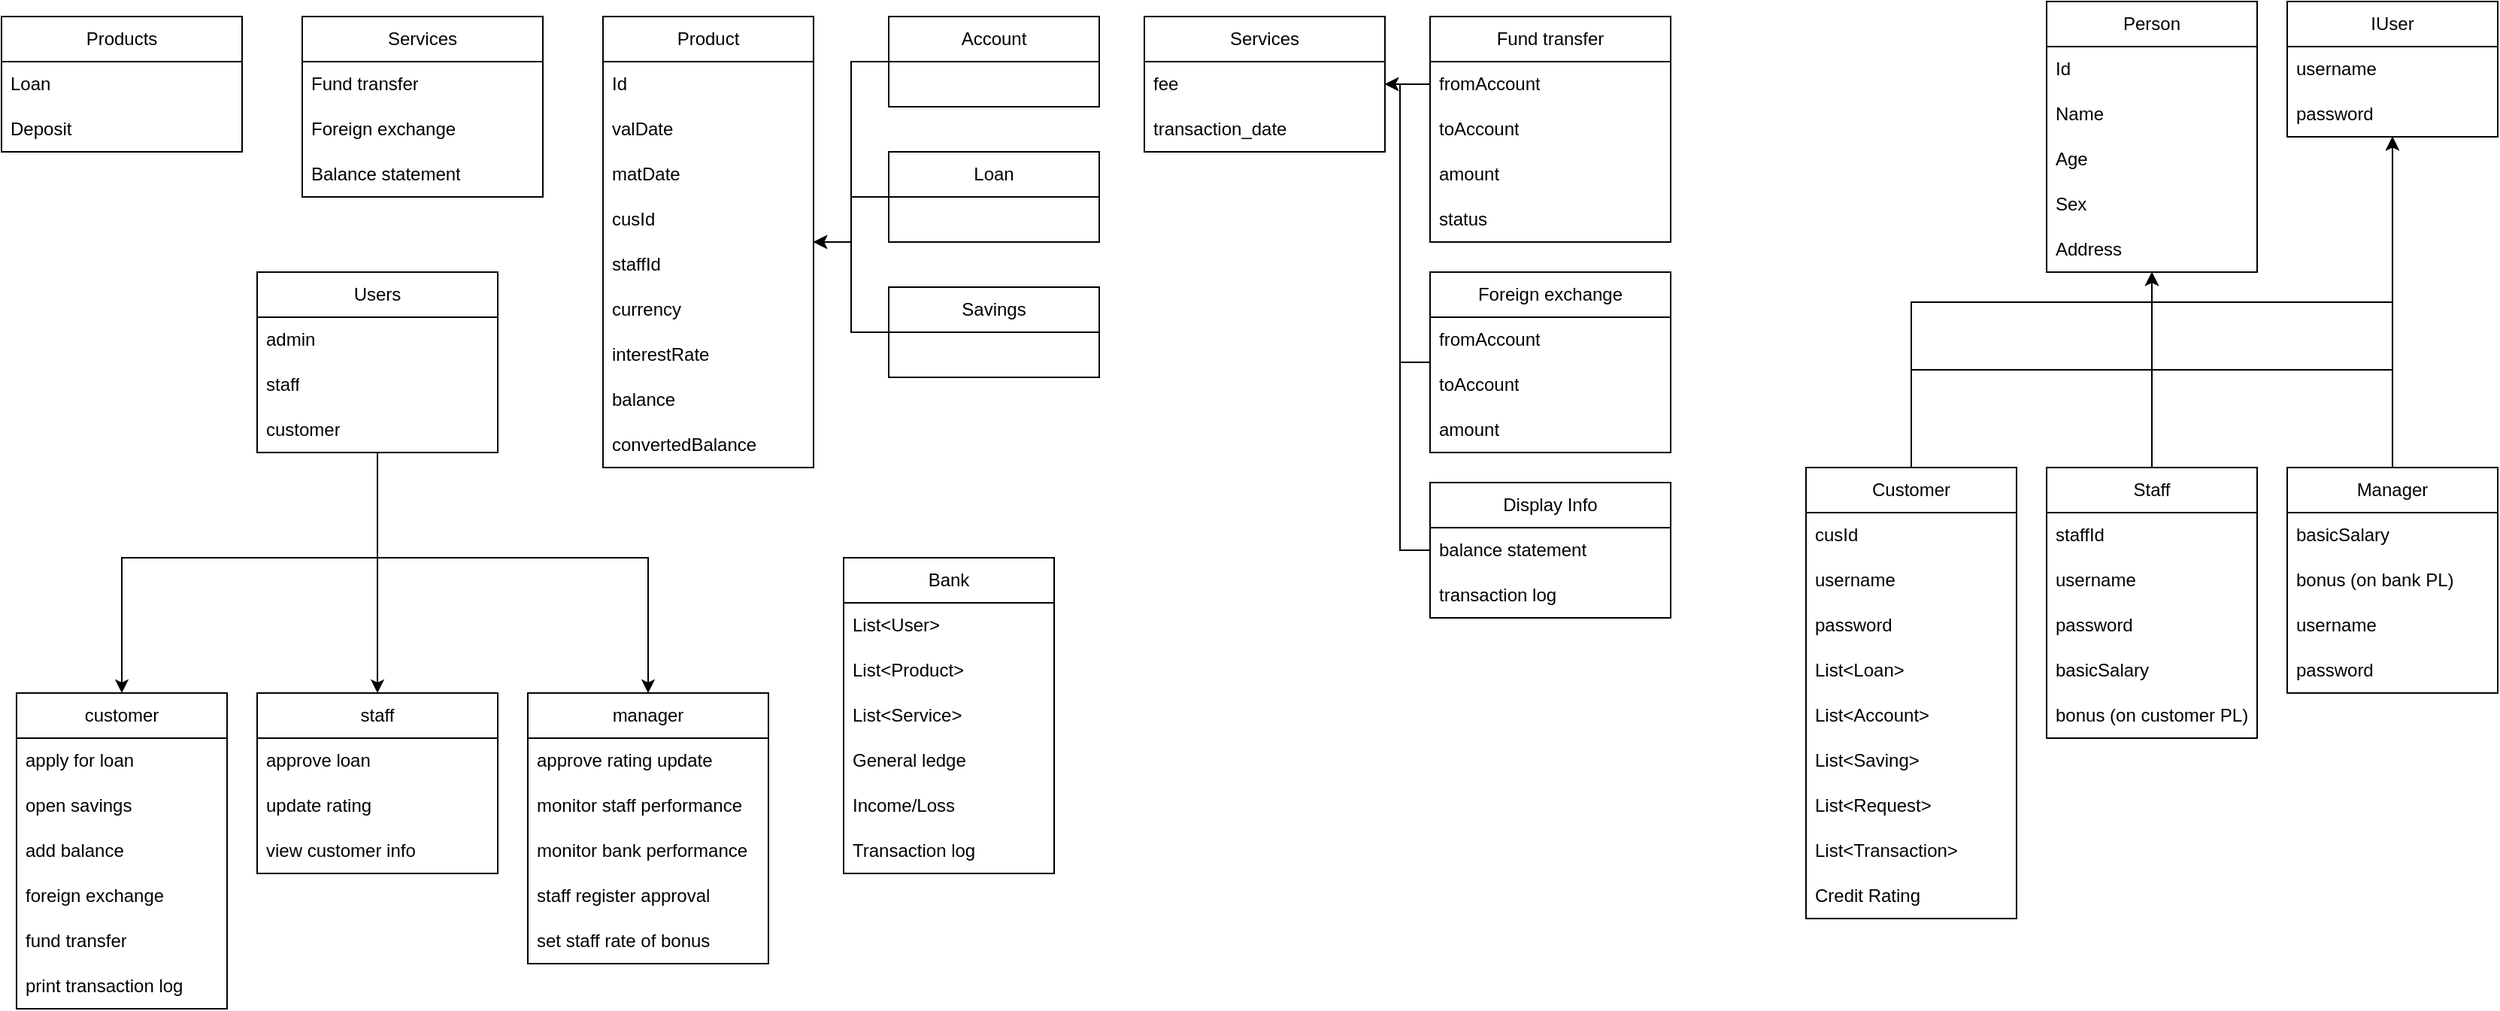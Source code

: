<mxfile version="21.2.3" type="device">
  <diagram name="Page-1" id="21eiOocHMPSEWoJURqVe">
    <mxGraphModel dx="954" dy="616" grid="1" gridSize="10" guides="1" tooltips="1" connect="1" arrows="1" fold="1" page="1" pageScale="1" pageWidth="850" pageHeight="1100" math="0" shadow="0">
      <root>
        <mxCell id="0" />
        <mxCell id="1" parent="0" />
        <mxCell id="slEh6SVv1AtR-uDbtDp_-1" value="Products" style="swimlane;fontStyle=0;childLayout=stackLayout;horizontal=1;startSize=30;horizontalStack=0;resizeParent=1;resizeParentMax=0;resizeLast=0;collapsible=1;marginBottom=0;whiteSpace=wrap;html=1;" parent="1" vertex="1">
          <mxGeometry x="40" y="40" width="160" height="90" as="geometry" />
        </mxCell>
        <mxCell id="slEh6SVv1AtR-uDbtDp_-2" value="Loan" style="text;strokeColor=none;fillColor=none;align=left;verticalAlign=middle;spacingLeft=4;spacingRight=4;overflow=hidden;points=[[0,0.5],[1,0.5]];portConstraint=eastwest;rotatable=0;whiteSpace=wrap;html=1;" parent="slEh6SVv1AtR-uDbtDp_-1" vertex="1">
          <mxGeometry y="30" width="160" height="30" as="geometry" />
        </mxCell>
        <mxCell id="slEh6SVv1AtR-uDbtDp_-3" value="Deposit" style="text;strokeColor=none;fillColor=none;align=left;verticalAlign=middle;spacingLeft=4;spacingRight=4;overflow=hidden;points=[[0,0.5],[1,0.5]];portConstraint=eastwest;rotatable=0;whiteSpace=wrap;html=1;" parent="slEh6SVv1AtR-uDbtDp_-1" vertex="1">
          <mxGeometry y="60" width="160" height="30" as="geometry" />
        </mxCell>
        <mxCell id="slEh6SVv1AtR-uDbtDp_-5" value="Services" style="swimlane;fontStyle=0;childLayout=stackLayout;horizontal=1;startSize=30;horizontalStack=0;resizeParent=1;resizeParentMax=0;resizeLast=0;collapsible=1;marginBottom=0;whiteSpace=wrap;html=1;" parent="1" vertex="1">
          <mxGeometry x="240" y="40" width="160" height="120" as="geometry" />
        </mxCell>
        <mxCell id="slEh6SVv1AtR-uDbtDp_-6" value="Fund transfer" style="text;strokeColor=none;fillColor=none;align=left;verticalAlign=middle;spacingLeft=4;spacingRight=4;overflow=hidden;points=[[0,0.5],[1,0.5]];portConstraint=eastwest;rotatable=0;whiteSpace=wrap;html=1;" parent="slEh6SVv1AtR-uDbtDp_-5" vertex="1">
          <mxGeometry y="30" width="160" height="30" as="geometry" />
        </mxCell>
        <mxCell id="slEh6SVv1AtR-uDbtDp_-7" value="Foreign exchange" style="text;strokeColor=none;fillColor=none;align=left;verticalAlign=middle;spacingLeft=4;spacingRight=4;overflow=hidden;points=[[0,0.5],[1,0.5]];portConstraint=eastwest;rotatable=0;whiteSpace=wrap;html=1;" parent="slEh6SVv1AtR-uDbtDp_-5" vertex="1">
          <mxGeometry y="60" width="160" height="30" as="geometry" />
        </mxCell>
        <mxCell id="slEh6SVv1AtR-uDbtDp_-8" value="Balance statement" style="text;strokeColor=none;fillColor=none;align=left;verticalAlign=middle;spacingLeft=4;spacingRight=4;overflow=hidden;points=[[0,0.5],[1,0.5]];portConstraint=eastwest;rotatable=0;whiteSpace=wrap;html=1;" parent="slEh6SVv1AtR-uDbtDp_-5" vertex="1">
          <mxGeometry y="90" width="160" height="30" as="geometry" />
        </mxCell>
        <mxCell id="slEh6SVv1AtR-uDbtDp_-30" style="edgeStyle=orthogonalEdgeStyle;rounded=0;orthogonalLoop=1;jettySize=auto;html=1;entryX=0.5;entryY=0;entryDx=0;entryDy=0;" parent="1" source="slEh6SVv1AtR-uDbtDp_-9" target="slEh6SVv1AtR-uDbtDp_-21" edge="1">
          <mxGeometry relative="1" as="geometry">
            <Array as="points">
              <mxPoint x="290" y="400" />
              <mxPoint x="120" y="400" />
            </Array>
          </mxGeometry>
        </mxCell>
        <mxCell id="slEh6SVv1AtR-uDbtDp_-31" style="edgeStyle=orthogonalEdgeStyle;rounded=0;orthogonalLoop=1;jettySize=auto;html=1;entryX=0.5;entryY=0;entryDx=0;entryDy=0;exitX=0.5;exitY=1.033;exitDx=0;exitDy=0;exitPerimeter=0;" parent="1" source="slEh6SVv1AtR-uDbtDp_-12" target="slEh6SVv1AtR-uDbtDp_-13" edge="1">
          <mxGeometry relative="1" as="geometry">
            <Array as="points">
              <mxPoint x="290" y="360" />
              <mxPoint x="290" y="360" />
            </Array>
          </mxGeometry>
        </mxCell>
        <mxCell id="slEh6SVv1AtR-uDbtDp_-166" style="edgeStyle=orthogonalEdgeStyle;rounded=0;orthogonalLoop=1;jettySize=auto;html=1;entryX=0.5;entryY=0;entryDx=0;entryDy=0;" parent="1" source="slEh6SVv1AtR-uDbtDp_-9" target="slEh6SVv1AtR-uDbtDp_-161" edge="1">
          <mxGeometry relative="1" as="geometry">
            <Array as="points">
              <mxPoint x="290" y="400" />
              <mxPoint x="470" y="400" />
            </Array>
          </mxGeometry>
        </mxCell>
        <mxCell id="slEh6SVv1AtR-uDbtDp_-9" value="Users" style="swimlane;fontStyle=0;childLayout=stackLayout;horizontal=1;startSize=30;horizontalStack=0;resizeParent=1;resizeParentMax=0;resizeLast=0;collapsible=1;marginBottom=0;whiteSpace=wrap;html=1;" parent="1" vertex="1">
          <mxGeometry x="210" y="210" width="160" height="120" as="geometry" />
        </mxCell>
        <mxCell id="slEh6SVv1AtR-uDbtDp_-10" value="admin" style="text;strokeColor=none;fillColor=none;align=left;verticalAlign=middle;spacingLeft=4;spacingRight=4;overflow=hidden;points=[[0,0.5],[1,0.5]];portConstraint=eastwest;rotatable=0;whiteSpace=wrap;html=1;" parent="slEh6SVv1AtR-uDbtDp_-9" vertex="1">
          <mxGeometry y="30" width="160" height="30" as="geometry" />
        </mxCell>
        <mxCell id="slEh6SVv1AtR-uDbtDp_-11" value="staff" style="text;strokeColor=none;fillColor=none;align=left;verticalAlign=middle;spacingLeft=4;spacingRight=4;overflow=hidden;points=[[0,0.5],[1,0.5]];portConstraint=eastwest;rotatable=0;whiteSpace=wrap;html=1;" parent="slEh6SVv1AtR-uDbtDp_-9" vertex="1">
          <mxGeometry y="60" width="160" height="30" as="geometry" />
        </mxCell>
        <mxCell id="slEh6SVv1AtR-uDbtDp_-12" value="customer" style="text;strokeColor=none;fillColor=none;align=left;verticalAlign=middle;spacingLeft=4;spacingRight=4;overflow=hidden;points=[[0,0.5],[1,0.5]];portConstraint=eastwest;rotatable=0;whiteSpace=wrap;html=1;" parent="slEh6SVv1AtR-uDbtDp_-9" vertex="1">
          <mxGeometry y="90" width="160" height="30" as="geometry" />
        </mxCell>
        <mxCell id="slEh6SVv1AtR-uDbtDp_-13" value="staff" style="swimlane;fontStyle=0;childLayout=stackLayout;horizontal=1;startSize=30;horizontalStack=0;resizeParent=1;resizeParentMax=0;resizeLast=0;collapsible=1;marginBottom=0;whiteSpace=wrap;html=1;" parent="1" vertex="1">
          <mxGeometry x="210" y="490" width="160" height="120" as="geometry" />
        </mxCell>
        <mxCell id="slEh6SVv1AtR-uDbtDp_-14" value="approve loan" style="text;strokeColor=none;fillColor=none;align=left;verticalAlign=middle;spacingLeft=4;spacingRight=4;overflow=hidden;points=[[0,0.5],[1,0.5]];portConstraint=eastwest;rotatable=0;whiteSpace=wrap;html=1;" parent="slEh6SVv1AtR-uDbtDp_-13" vertex="1">
          <mxGeometry y="30" width="160" height="30" as="geometry" />
        </mxCell>
        <mxCell id="slEh6SVv1AtR-uDbtDp_-15" value="update rating" style="text;strokeColor=none;fillColor=none;align=left;verticalAlign=middle;spacingLeft=4;spacingRight=4;overflow=hidden;points=[[0,0.5],[1,0.5]];portConstraint=eastwest;rotatable=0;whiteSpace=wrap;html=1;" parent="slEh6SVv1AtR-uDbtDp_-13" vertex="1">
          <mxGeometry y="60" width="160" height="30" as="geometry" />
        </mxCell>
        <mxCell id="slEh6SVv1AtR-uDbtDp_-33" value="view customer info" style="text;strokeColor=none;fillColor=none;align=left;verticalAlign=middle;spacingLeft=4;spacingRight=4;overflow=hidden;points=[[0,0.5],[1,0.5]];portConstraint=eastwest;rotatable=0;whiteSpace=wrap;html=1;" parent="slEh6SVv1AtR-uDbtDp_-13" vertex="1">
          <mxGeometry y="90" width="160" height="30" as="geometry" />
        </mxCell>
        <mxCell id="slEh6SVv1AtR-uDbtDp_-21" value="customer" style="swimlane;fontStyle=0;childLayout=stackLayout;horizontal=1;startSize=30;horizontalStack=0;resizeParent=1;resizeParentMax=0;resizeLast=0;collapsible=1;marginBottom=0;whiteSpace=wrap;html=1;" parent="1" vertex="1">
          <mxGeometry x="50" y="490" width="140" height="210" as="geometry">
            <mxRectangle x="200" y="360" width="90" height="30" as="alternateBounds" />
          </mxGeometry>
        </mxCell>
        <mxCell id="slEh6SVv1AtR-uDbtDp_-22" value="apply for loan" style="text;strokeColor=none;fillColor=none;align=left;verticalAlign=middle;spacingLeft=4;spacingRight=4;overflow=hidden;points=[[0,0.5],[1,0.5]];portConstraint=eastwest;rotatable=0;whiteSpace=wrap;html=1;" parent="slEh6SVv1AtR-uDbtDp_-21" vertex="1">
          <mxGeometry y="30" width="140" height="30" as="geometry" />
        </mxCell>
        <mxCell id="slEh6SVv1AtR-uDbtDp_-23" value="open savings" style="text;strokeColor=none;fillColor=none;align=left;verticalAlign=middle;spacingLeft=4;spacingRight=4;overflow=hidden;points=[[0,0.5],[1,0.5]];portConstraint=eastwest;rotatable=0;whiteSpace=wrap;html=1;" parent="slEh6SVv1AtR-uDbtDp_-21" vertex="1">
          <mxGeometry y="60" width="140" height="30" as="geometry" />
        </mxCell>
        <mxCell id="slEh6SVv1AtR-uDbtDp_-27" value="add balance" style="text;strokeColor=none;fillColor=none;align=left;verticalAlign=middle;spacingLeft=4;spacingRight=4;overflow=hidden;points=[[0,0.5],[1,0.5]];portConstraint=eastwest;rotatable=0;whiteSpace=wrap;html=1;" parent="slEh6SVv1AtR-uDbtDp_-21" vertex="1">
          <mxGeometry y="90" width="140" height="30" as="geometry" />
        </mxCell>
        <mxCell id="slEh6SVv1AtR-uDbtDp_-28" value="foreign exchange" style="text;strokeColor=none;fillColor=none;align=left;verticalAlign=middle;spacingLeft=4;spacingRight=4;overflow=hidden;points=[[0,0.5],[1,0.5]];portConstraint=eastwest;rotatable=0;whiteSpace=wrap;html=1;" parent="slEh6SVv1AtR-uDbtDp_-21" vertex="1">
          <mxGeometry y="120" width="140" height="30" as="geometry" />
        </mxCell>
        <mxCell id="slEh6SVv1AtR-uDbtDp_-24" value="fund transfer" style="text;strokeColor=none;fillColor=none;align=left;verticalAlign=middle;spacingLeft=4;spacingRight=4;overflow=hidden;points=[[0,0.5],[1,0.5]];portConstraint=eastwest;rotatable=0;whiteSpace=wrap;html=1;" parent="slEh6SVv1AtR-uDbtDp_-21" vertex="1">
          <mxGeometry y="150" width="140" height="30" as="geometry" />
        </mxCell>
        <mxCell id="slEh6SVv1AtR-uDbtDp_-32" value="print transaction log" style="text;strokeColor=none;fillColor=none;align=left;verticalAlign=middle;spacingLeft=4;spacingRight=4;overflow=hidden;points=[[0,0.5],[1,0.5]];portConstraint=eastwest;rotatable=0;whiteSpace=wrap;html=1;" parent="slEh6SVv1AtR-uDbtDp_-21" vertex="1">
          <mxGeometry y="180" width="140" height="30" as="geometry" />
        </mxCell>
        <mxCell id="slEh6SVv1AtR-uDbtDp_-120" style="edgeStyle=orthogonalEdgeStyle;rounded=0;orthogonalLoop=1;jettySize=auto;html=1;exitX=0;exitY=0.5;exitDx=0;exitDy=0;" parent="1" source="slEh6SVv1AtR-uDbtDp_-35" target="slEh6SVv1AtR-uDbtDp_-112" edge="1">
          <mxGeometry relative="1" as="geometry" />
        </mxCell>
        <mxCell id="slEh6SVv1AtR-uDbtDp_-35" value="Account" style="swimlane;fontStyle=0;childLayout=stackLayout;horizontal=1;startSize=30;horizontalStack=0;resizeParent=1;resizeParentMax=0;resizeLast=0;collapsible=1;marginBottom=0;whiteSpace=wrap;html=1;" parent="1" vertex="1">
          <mxGeometry x="630" y="40" width="140" height="60" as="geometry" />
        </mxCell>
        <mxCell id="slEh6SVv1AtR-uDbtDp_-121" style="edgeStyle=orthogonalEdgeStyle;rounded=0;orthogonalLoop=1;jettySize=auto;html=1;" parent="1" source="slEh6SVv1AtR-uDbtDp_-43" target="slEh6SVv1AtR-uDbtDp_-112" edge="1">
          <mxGeometry relative="1" as="geometry">
            <mxPoint x="510" y="270" as="targetPoint" />
          </mxGeometry>
        </mxCell>
        <mxCell id="slEh6SVv1AtR-uDbtDp_-43" value="Savings" style="swimlane;fontStyle=0;childLayout=stackLayout;horizontal=1;startSize=30;horizontalStack=0;resizeParent=1;resizeParentMax=0;resizeLast=0;collapsible=1;marginBottom=0;whiteSpace=wrap;html=1;" parent="1" vertex="1">
          <mxGeometry x="630" y="220" width="140" height="60" as="geometry" />
        </mxCell>
        <mxCell id="slEh6SVv1AtR-uDbtDp_-122" style="edgeStyle=orthogonalEdgeStyle;rounded=0;orthogonalLoop=1;jettySize=auto;html=1;exitX=0;exitY=0.5;exitDx=0;exitDy=0;" parent="1" source="slEh6SVv1AtR-uDbtDp_-51" target="slEh6SVv1AtR-uDbtDp_-112" edge="1">
          <mxGeometry relative="1" as="geometry" />
        </mxCell>
        <mxCell id="slEh6SVv1AtR-uDbtDp_-51" value="Loan" style="swimlane;fontStyle=0;childLayout=stackLayout;horizontal=1;startSize=30;horizontalStack=0;resizeParent=1;resizeParentMax=0;resizeLast=0;collapsible=1;marginBottom=0;whiteSpace=wrap;html=1;" parent="1" vertex="1">
          <mxGeometry x="630" y="130" width="140" height="60" as="geometry" />
        </mxCell>
        <mxCell id="slEh6SVv1AtR-uDbtDp_-123" style="edgeStyle=orthogonalEdgeStyle;rounded=0;orthogonalLoop=1;jettySize=auto;html=1;exitX=0.5;exitY=0;exitDx=0;exitDy=0;" parent="1" source="slEh6SVv1AtR-uDbtDp_-59" target="slEh6SVv1AtR-uDbtDp_-77" edge="1">
          <mxGeometry relative="1" as="geometry" />
        </mxCell>
        <mxCell id="slEh6SVv1AtR-uDbtDp_-128" style="edgeStyle=orthogonalEdgeStyle;rounded=0;orthogonalLoop=1;jettySize=auto;html=1;exitX=0.5;exitY=0;exitDx=0;exitDy=0;" parent="1" source="slEh6SVv1AtR-uDbtDp_-59" target="slEh6SVv1AtR-uDbtDp_-83" edge="1">
          <mxGeometry relative="1" as="geometry" />
        </mxCell>
        <mxCell id="slEh6SVv1AtR-uDbtDp_-59" value="Customer" style="swimlane;fontStyle=0;childLayout=stackLayout;horizontal=1;startSize=30;horizontalStack=0;resizeParent=1;resizeParentMax=0;resizeLast=0;collapsible=1;marginBottom=0;whiteSpace=wrap;html=1;" parent="1" vertex="1">
          <mxGeometry x="1240" y="340" width="140" height="300" as="geometry" />
        </mxCell>
        <mxCell id="slEh6SVv1AtR-uDbtDp_-89" value="cusId" style="text;strokeColor=none;fillColor=none;align=left;verticalAlign=middle;spacingLeft=4;spacingRight=4;overflow=hidden;points=[[0,0.5],[1,0.5]];portConstraint=eastwest;rotatable=0;whiteSpace=wrap;html=1;" parent="slEh6SVv1AtR-uDbtDp_-59" vertex="1">
          <mxGeometry y="30" width="140" height="30" as="geometry" />
        </mxCell>
        <mxCell id="slEh6SVv1AtR-uDbtDp_-102" value="username" style="text;strokeColor=none;fillColor=none;align=left;verticalAlign=middle;spacingLeft=4;spacingRight=4;overflow=hidden;points=[[0,0.5],[1,0.5]];portConstraint=eastwest;rotatable=0;whiteSpace=wrap;html=1;" parent="slEh6SVv1AtR-uDbtDp_-59" vertex="1">
          <mxGeometry y="60" width="140" height="30" as="geometry" />
        </mxCell>
        <mxCell id="slEh6SVv1AtR-uDbtDp_-103" value="password" style="text;strokeColor=none;fillColor=none;align=left;verticalAlign=middle;spacingLeft=4;spacingRight=4;overflow=hidden;points=[[0,0.5],[1,0.5]];portConstraint=eastwest;rotatable=0;whiteSpace=wrap;html=1;" parent="slEh6SVv1AtR-uDbtDp_-59" vertex="1">
          <mxGeometry y="90" width="140" height="30" as="geometry" />
        </mxCell>
        <mxCell id="slEh6SVv1AtR-uDbtDp_-60" value="List&amp;lt;Loan&amp;gt;" style="text;strokeColor=none;fillColor=none;align=left;verticalAlign=middle;spacingLeft=4;spacingRight=4;overflow=hidden;points=[[0,0.5],[1,0.5]];portConstraint=eastwest;rotatable=0;whiteSpace=wrap;html=1;" parent="slEh6SVv1AtR-uDbtDp_-59" vertex="1">
          <mxGeometry y="120" width="140" height="30" as="geometry" />
        </mxCell>
        <mxCell id="slEh6SVv1AtR-uDbtDp_-61" value="List&amp;lt;Account&amp;gt;" style="text;strokeColor=none;fillColor=none;align=left;verticalAlign=middle;spacingLeft=4;spacingRight=4;overflow=hidden;points=[[0,0.5],[1,0.5]];portConstraint=eastwest;rotatable=0;whiteSpace=wrap;html=1;" parent="slEh6SVv1AtR-uDbtDp_-59" vertex="1">
          <mxGeometry y="150" width="140" height="30" as="geometry" />
        </mxCell>
        <mxCell id="slEh6SVv1AtR-uDbtDp_-62" value="List&amp;lt;Saving&amp;gt;" style="text;strokeColor=none;fillColor=none;align=left;verticalAlign=middle;spacingLeft=4;spacingRight=4;overflow=hidden;points=[[0,0.5],[1,0.5]];portConstraint=eastwest;rotatable=0;whiteSpace=wrap;html=1;" parent="slEh6SVv1AtR-uDbtDp_-59" vertex="1">
          <mxGeometry y="180" width="140" height="30" as="geometry" />
        </mxCell>
        <mxCell id="slEh6SVv1AtR-uDbtDp_-74" value="List&amp;lt;Request&amp;gt;" style="text;strokeColor=none;fillColor=none;align=left;verticalAlign=middle;spacingLeft=4;spacingRight=4;overflow=hidden;points=[[0,0.5],[1,0.5]];portConstraint=eastwest;rotatable=0;whiteSpace=wrap;html=1;" parent="slEh6SVv1AtR-uDbtDp_-59" vertex="1">
          <mxGeometry y="210" width="140" height="30" as="geometry" />
        </mxCell>
        <mxCell id="slEh6SVv1AtR-uDbtDp_-75" value="List&amp;lt;Transaction&amp;gt;" style="text;strokeColor=none;fillColor=none;align=left;verticalAlign=middle;spacingLeft=4;spacingRight=4;overflow=hidden;points=[[0,0.5],[1,0.5]];portConstraint=eastwest;rotatable=0;whiteSpace=wrap;html=1;" parent="slEh6SVv1AtR-uDbtDp_-59" vertex="1">
          <mxGeometry y="240" width="140" height="30" as="geometry" />
        </mxCell>
        <mxCell id="slEh6SVv1AtR-uDbtDp_-76" value="Credit Rating" style="text;strokeColor=none;fillColor=none;align=left;verticalAlign=middle;spacingLeft=4;spacingRight=4;overflow=hidden;points=[[0,0.5],[1,0.5]];portConstraint=eastwest;rotatable=0;whiteSpace=wrap;html=1;" parent="slEh6SVv1AtR-uDbtDp_-59" vertex="1">
          <mxGeometry y="270" width="140" height="30" as="geometry" />
        </mxCell>
        <mxCell id="slEh6SVv1AtR-uDbtDp_-64" value="Bank" style="swimlane;fontStyle=0;childLayout=stackLayout;horizontal=1;startSize=30;horizontalStack=0;resizeParent=1;resizeParentMax=0;resizeLast=0;collapsible=1;marginBottom=0;whiteSpace=wrap;html=1;" parent="1" vertex="1">
          <mxGeometry x="600" y="400" width="140" height="210" as="geometry" />
        </mxCell>
        <mxCell id="slEh6SVv1AtR-uDbtDp_-160" value="List&amp;lt;User&amp;gt;" style="text;strokeColor=none;fillColor=none;align=left;verticalAlign=middle;spacingLeft=4;spacingRight=4;overflow=hidden;points=[[0,0.5],[1,0.5]];portConstraint=eastwest;rotatable=0;whiteSpace=wrap;html=1;" parent="slEh6SVv1AtR-uDbtDp_-64" vertex="1">
          <mxGeometry y="30" width="140" height="30" as="geometry" />
        </mxCell>
        <mxCell id="slEh6SVv1AtR-uDbtDp_-159" value="List&amp;lt;Product&amp;gt;" style="text;strokeColor=none;fillColor=none;align=left;verticalAlign=middle;spacingLeft=4;spacingRight=4;overflow=hidden;points=[[0,0.5],[1,0.5]];portConstraint=eastwest;rotatable=0;whiteSpace=wrap;html=1;" parent="slEh6SVv1AtR-uDbtDp_-64" vertex="1">
          <mxGeometry y="60" width="140" height="30" as="geometry" />
        </mxCell>
        <mxCell id="slEh6SVv1AtR-uDbtDp_-65" value="List&amp;lt;Service&amp;gt;" style="text;strokeColor=none;fillColor=none;align=left;verticalAlign=middle;spacingLeft=4;spacingRight=4;overflow=hidden;points=[[0,0.5],[1,0.5]];portConstraint=eastwest;rotatable=0;whiteSpace=wrap;html=1;" parent="slEh6SVv1AtR-uDbtDp_-64" vertex="1">
          <mxGeometry y="90" width="140" height="30" as="geometry" />
        </mxCell>
        <mxCell id="slEh6SVv1AtR-uDbtDp_-158" value="General ledge" style="text;strokeColor=none;fillColor=none;align=left;verticalAlign=middle;spacingLeft=4;spacingRight=4;overflow=hidden;points=[[0,0.5],[1,0.5]];portConstraint=eastwest;rotatable=0;whiteSpace=wrap;html=1;" parent="slEh6SVv1AtR-uDbtDp_-64" vertex="1">
          <mxGeometry y="120" width="140" height="30" as="geometry" />
        </mxCell>
        <mxCell id="slEh6SVv1AtR-uDbtDp_-66" value="Income/Loss" style="text;strokeColor=none;fillColor=none;align=left;verticalAlign=middle;spacingLeft=4;spacingRight=4;overflow=hidden;points=[[0,0.5],[1,0.5]];portConstraint=eastwest;rotatable=0;whiteSpace=wrap;html=1;" parent="slEh6SVv1AtR-uDbtDp_-64" vertex="1">
          <mxGeometry y="150" width="140" height="30" as="geometry" />
        </mxCell>
        <mxCell id="slEh6SVv1AtR-uDbtDp_-67" value="Transaction log" style="text;strokeColor=none;fillColor=none;align=left;verticalAlign=middle;spacingLeft=4;spacingRight=4;overflow=hidden;points=[[0,0.5],[1,0.5]];portConstraint=eastwest;rotatable=0;whiteSpace=wrap;html=1;" parent="slEh6SVv1AtR-uDbtDp_-64" vertex="1">
          <mxGeometry y="180" width="140" height="30" as="geometry" />
        </mxCell>
        <mxCell id="slEh6SVv1AtR-uDbtDp_-77" value="Person" style="swimlane;fontStyle=0;childLayout=stackLayout;horizontal=1;startSize=30;horizontalStack=0;resizeParent=1;resizeParentMax=0;resizeLast=0;collapsible=1;marginBottom=0;whiteSpace=wrap;html=1;" parent="1" vertex="1">
          <mxGeometry x="1400" y="30" width="140" height="180" as="geometry" />
        </mxCell>
        <mxCell id="slEh6SVv1AtR-uDbtDp_-78" value="Id" style="text;strokeColor=none;fillColor=none;align=left;verticalAlign=middle;spacingLeft=4;spacingRight=4;overflow=hidden;points=[[0,0.5],[1,0.5]];portConstraint=eastwest;rotatable=0;whiteSpace=wrap;html=1;" parent="slEh6SVv1AtR-uDbtDp_-77" vertex="1">
          <mxGeometry y="30" width="140" height="30" as="geometry" />
        </mxCell>
        <mxCell id="slEh6SVv1AtR-uDbtDp_-79" value="Name" style="text;strokeColor=none;fillColor=none;align=left;verticalAlign=middle;spacingLeft=4;spacingRight=4;overflow=hidden;points=[[0,0.5],[1,0.5]];portConstraint=eastwest;rotatable=0;whiteSpace=wrap;html=1;" parent="slEh6SVv1AtR-uDbtDp_-77" vertex="1">
          <mxGeometry y="60" width="140" height="30" as="geometry" />
        </mxCell>
        <mxCell id="slEh6SVv1AtR-uDbtDp_-80" value="Age" style="text;strokeColor=none;fillColor=none;align=left;verticalAlign=middle;spacingLeft=4;spacingRight=4;overflow=hidden;points=[[0,0.5],[1,0.5]];portConstraint=eastwest;rotatable=0;whiteSpace=wrap;html=1;" parent="slEh6SVv1AtR-uDbtDp_-77" vertex="1">
          <mxGeometry y="90" width="140" height="30" as="geometry" />
        </mxCell>
        <mxCell id="slEh6SVv1AtR-uDbtDp_-81" value="Sex" style="text;strokeColor=none;fillColor=none;align=left;verticalAlign=middle;spacingLeft=4;spacingRight=4;overflow=hidden;points=[[0,0.5],[1,0.5]];portConstraint=eastwest;rotatable=0;whiteSpace=wrap;html=1;" parent="slEh6SVv1AtR-uDbtDp_-77" vertex="1">
          <mxGeometry y="120" width="140" height="30" as="geometry" />
        </mxCell>
        <mxCell id="slEh6SVv1AtR-uDbtDp_-82" value="Address" style="text;strokeColor=none;fillColor=none;align=left;verticalAlign=middle;spacingLeft=4;spacingRight=4;overflow=hidden;points=[[0,0.5],[1,0.5]];portConstraint=eastwest;rotatable=0;whiteSpace=wrap;html=1;" parent="slEh6SVv1AtR-uDbtDp_-77" vertex="1">
          <mxGeometry y="150" width="140" height="30" as="geometry" />
        </mxCell>
        <mxCell id="slEh6SVv1AtR-uDbtDp_-83" value="IUser" style="swimlane;fontStyle=0;childLayout=stackLayout;horizontal=1;startSize=30;horizontalStack=0;resizeParent=1;resizeParentMax=0;resizeLast=0;collapsible=1;marginBottom=0;whiteSpace=wrap;html=1;" parent="1" vertex="1">
          <mxGeometry x="1560" y="30" width="140" height="90" as="geometry" />
        </mxCell>
        <mxCell id="slEh6SVv1AtR-uDbtDp_-84" value="username" style="text;strokeColor=none;fillColor=none;align=left;verticalAlign=middle;spacingLeft=4;spacingRight=4;overflow=hidden;points=[[0,0.5],[1,0.5]];portConstraint=eastwest;rotatable=0;whiteSpace=wrap;html=1;" parent="slEh6SVv1AtR-uDbtDp_-83" vertex="1">
          <mxGeometry y="30" width="140" height="30" as="geometry" />
        </mxCell>
        <mxCell id="slEh6SVv1AtR-uDbtDp_-85" value="password" style="text;strokeColor=none;fillColor=none;align=left;verticalAlign=middle;spacingLeft=4;spacingRight=4;overflow=hidden;points=[[0,0.5],[1,0.5]];portConstraint=eastwest;rotatable=0;whiteSpace=wrap;html=1;" parent="slEh6SVv1AtR-uDbtDp_-83" vertex="1">
          <mxGeometry y="60" width="140" height="30" as="geometry" />
        </mxCell>
        <mxCell id="slEh6SVv1AtR-uDbtDp_-124" style="edgeStyle=orthogonalEdgeStyle;rounded=0;orthogonalLoop=1;jettySize=auto;html=1;" parent="1" source="slEh6SVv1AtR-uDbtDp_-90" target="slEh6SVv1AtR-uDbtDp_-77" edge="1">
          <mxGeometry relative="1" as="geometry" />
        </mxCell>
        <mxCell id="slEh6SVv1AtR-uDbtDp_-129" style="edgeStyle=orthogonalEdgeStyle;rounded=0;orthogonalLoop=1;jettySize=auto;html=1;exitX=0.5;exitY=0;exitDx=0;exitDy=0;" parent="1" source="slEh6SVv1AtR-uDbtDp_-90" target="slEh6SVv1AtR-uDbtDp_-83" edge="1">
          <mxGeometry relative="1" as="geometry" />
        </mxCell>
        <mxCell id="slEh6SVv1AtR-uDbtDp_-90" value="Staff" style="swimlane;fontStyle=0;childLayout=stackLayout;horizontal=1;startSize=30;horizontalStack=0;resizeParent=1;resizeParentMax=0;resizeLast=0;collapsible=1;marginBottom=0;whiteSpace=wrap;html=1;" parent="1" vertex="1">
          <mxGeometry x="1400" y="340" width="140" height="180" as="geometry" />
        </mxCell>
        <mxCell id="slEh6SVv1AtR-uDbtDp_-91" value="staffId" style="text;strokeColor=none;fillColor=none;align=left;verticalAlign=middle;spacingLeft=4;spacingRight=4;overflow=hidden;points=[[0,0.5],[1,0.5]];portConstraint=eastwest;rotatable=0;whiteSpace=wrap;html=1;" parent="slEh6SVv1AtR-uDbtDp_-90" vertex="1">
          <mxGeometry y="30" width="140" height="30" as="geometry" />
        </mxCell>
        <mxCell id="slEh6SVv1AtR-uDbtDp_-104" value="username" style="text;strokeColor=none;fillColor=none;align=left;verticalAlign=middle;spacingLeft=4;spacingRight=4;overflow=hidden;points=[[0,0.5],[1,0.5]];portConstraint=eastwest;rotatable=0;whiteSpace=wrap;html=1;" parent="slEh6SVv1AtR-uDbtDp_-90" vertex="1">
          <mxGeometry y="60" width="140" height="30" as="geometry" />
        </mxCell>
        <mxCell id="slEh6SVv1AtR-uDbtDp_-105" value="password" style="text;strokeColor=none;fillColor=none;align=left;verticalAlign=middle;spacingLeft=4;spacingRight=4;overflow=hidden;points=[[0,0.5],[1,0.5]];portConstraint=eastwest;rotatable=0;whiteSpace=wrap;html=1;" parent="slEh6SVv1AtR-uDbtDp_-90" vertex="1">
          <mxGeometry y="90" width="140" height="30" as="geometry" />
        </mxCell>
        <mxCell id="slEh6SVv1AtR-uDbtDp_-92" value="basicSalary" style="text;strokeColor=none;fillColor=none;align=left;verticalAlign=middle;spacingLeft=4;spacingRight=4;overflow=hidden;points=[[0,0.5],[1,0.5]];portConstraint=eastwest;rotatable=0;whiteSpace=wrap;html=1;" parent="slEh6SVv1AtR-uDbtDp_-90" vertex="1">
          <mxGeometry y="120" width="140" height="30" as="geometry" />
        </mxCell>
        <mxCell id="slEh6SVv1AtR-uDbtDp_-93" value="bonus (on customer PL)" style="text;strokeColor=none;fillColor=none;align=left;verticalAlign=middle;spacingLeft=4;spacingRight=4;overflow=hidden;points=[[0,0.5],[1,0.5]];portConstraint=eastwest;rotatable=0;whiteSpace=wrap;html=1;" parent="slEh6SVv1AtR-uDbtDp_-90" vertex="1">
          <mxGeometry y="150" width="140" height="30" as="geometry" />
        </mxCell>
        <mxCell id="slEh6SVv1AtR-uDbtDp_-125" style="edgeStyle=orthogonalEdgeStyle;rounded=0;orthogonalLoop=1;jettySize=auto;html=1;exitX=0.5;exitY=0;exitDx=0;exitDy=0;" parent="1" source="slEh6SVv1AtR-uDbtDp_-106" target="slEh6SVv1AtR-uDbtDp_-77" edge="1">
          <mxGeometry relative="1" as="geometry" />
        </mxCell>
        <mxCell id="slEh6SVv1AtR-uDbtDp_-130" style="edgeStyle=orthogonalEdgeStyle;rounded=0;orthogonalLoop=1;jettySize=auto;html=1;" parent="1" source="slEh6SVv1AtR-uDbtDp_-106" target="slEh6SVv1AtR-uDbtDp_-83" edge="1">
          <mxGeometry relative="1" as="geometry" />
        </mxCell>
        <mxCell id="slEh6SVv1AtR-uDbtDp_-106" value="Manager" style="swimlane;fontStyle=0;childLayout=stackLayout;horizontal=1;startSize=30;horizontalStack=0;resizeParent=1;resizeParentMax=0;resizeLast=0;collapsible=1;marginBottom=0;whiteSpace=wrap;html=1;" parent="1" vertex="1">
          <mxGeometry x="1560" y="340" width="140" height="150" as="geometry" />
        </mxCell>
        <mxCell id="slEh6SVv1AtR-uDbtDp_-110" value="basicSalary" style="text;strokeColor=none;fillColor=none;align=left;verticalAlign=middle;spacingLeft=4;spacingRight=4;overflow=hidden;points=[[0,0.5],[1,0.5]];portConstraint=eastwest;rotatable=0;whiteSpace=wrap;html=1;" parent="slEh6SVv1AtR-uDbtDp_-106" vertex="1">
          <mxGeometry y="30" width="140" height="30" as="geometry" />
        </mxCell>
        <mxCell id="slEh6SVv1AtR-uDbtDp_-111" value="bonus (on bank PL)" style="text;strokeColor=none;fillColor=none;align=left;verticalAlign=middle;spacingLeft=4;spacingRight=4;overflow=hidden;points=[[0,0.5],[1,0.5]];portConstraint=eastwest;rotatable=0;whiteSpace=wrap;html=1;" parent="slEh6SVv1AtR-uDbtDp_-106" vertex="1">
          <mxGeometry y="60" width="140" height="30" as="geometry" />
        </mxCell>
        <mxCell id="slEh6SVv1AtR-uDbtDp_-109" value="username" style="text;strokeColor=none;fillColor=none;align=left;verticalAlign=middle;spacingLeft=4;spacingRight=4;overflow=hidden;points=[[0,0.5],[1,0.5]];portConstraint=eastwest;rotatable=0;whiteSpace=wrap;html=1;" parent="slEh6SVv1AtR-uDbtDp_-106" vertex="1">
          <mxGeometry y="90" width="140" height="30" as="geometry" />
        </mxCell>
        <mxCell id="slEh6SVv1AtR-uDbtDp_-108" value="password" style="text;strokeColor=none;fillColor=none;align=left;verticalAlign=middle;spacingLeft=4;spacingRight=4;overflow=hidden;points=[[0,0.5],[1,0.5]];portConstraint=eastwest;rotatable=0;whiteSpace=wrap;html=1;" parent="slEh6SVv1AtR-uDbtDp_-106" vertex="1">
          <mxGeometry y="120" width="140" height="30" as="geometry" />
        </mxCell>
        <mxCell id="slEh6SVv1AtR-uDbtDp_-112" value="Product" style="swimlane;fontStyle=0;childLayout=stackLayout;horizontal=1;startSize=30;horizontalStack=0;resizeParent=1;resizeParentMax=0;resizeLast=0;collapsible=1;marginBottom=0;whiteSpace=wrap;html=1;" parent="1" vertex="1">
          <mxGeometry x="440" y="40" width="140" height="300" as="geometry" />
        </mxCell>
        <mxCell id="slEh6SVv1AtR-uDbtDp_-113" value="Id" style="text;strokeColor=none;fillColor=none;align=left;verticalAlign=middle;spacingLeft=4;spacingRight=4;overflow=hidden;points=[[0,0.5],[1,0.5]];portConstraint=eastwest;rotatable=0;whiteSpace=wrap;html=1;" parent="slEh6SVv1AtR-uDbtDp_-112" vertex="1">
          <mxGeometry y="30" width="140" height="30" as="geometry" />
        </mxCell>
        <mxCell id="slEh6SVv1AtR-uDbtDp_-114" value="valDate" style="text;strokeColor=none;fillColor=none;align=left;verticalAlign=middle;spacingLeft=4;spacingRight=4;overflow=hidden;points=[[0,0.5],[1,0.5]];portConstraint=eastwest;rotatable=0;whiteSpace=wrap;html=1;" parent="slEh6SVv1AtR-uDbtDp_-112" vertex="1">
          <mxGeometry y="60" width="140" height="30" as="geometry" />
        </mxCell>
        <mxCell id="slEh6SVv1AtR-uDbtDp_-115" value="matDate" style="text;strokeColor=none;fillColor=none;align=left;verticalAlign=middle;spacingLeft=4;spacingRight=4;overflow=hidden;points=[[0,0.5],[1,0.5]];portConstraint=eastwest;rotatable=0;whiteSpace=wrap;html=1;" parent="slEh6SVv1AtR-uDbtDp_-112" vertex="1">
          <mxGeometry y="90" width="140" height="30" as="geometry" />
        </mxCell>
        <mxCell id="slEh6SVv1AtR-uDbtDp_-116" value="cusId" style="text;strokeColor=none;fillColor=none;align=left;verticalAlign=middle;spacingLeft=4;spacingRight=4;overflow=hidden;points=[[0,0.5],[1,0.5]];portConstraint=eastwest;rotatable=0;whiteSpace=wrap;html=1;" parent="slEh6SVv1AtR-uDbtDp_-112" vertex="1">
          <mxGeometry y="120" width="140" height="30" as="geometry" />
        </mxCell>
        <mxCell id="lH5C18hkhWEtP7OvBkZv-4" value="staffId" style="text;strokeColor=none;fillColor=none;align=left;verticalAlign=middle;spacingLeft=4;spacingRight=4;overflow=hidden;points=[[0,0.5],[1,0.5]];portConstraint=eastwest;rotatable=0;whiteSpace=wrap;html=1;" parent="slEh6SVv1AtR-uDbtDp_-112" vertex="1">
          <mxGeometry y="150" width="140" height="30" as="geometry" />
        </mxCell>
        <mxCell id="slEh6SVv1AtR-uDbtDp_-117" value="currency" style="text;strokeColor=none;fillColor=none;align=left;verticalAlign=middle;spacingLeft=4;spacingRight=4;overflow=hidden;points=[[0,0.5],[1,0.5]];portConstraint=eastwest;rotatable=0;whiteSpace=wrap;html=1;" parent="slEh6SVv1AtR-uDbtDp_-112" vertex="1">
          <mxGeometry y="180" width="140" height="30" as="geometry" />
        </mxCell>
        <mxCell id="slEh6SVv1AtR-uDbtDp_-133" value="interestRate" style="text;strokeColor=none;fillColor=none;align=left;verticalAlign=middle;spacingLeft=4;spacingRight=4;overflow=hidden;points=[[0,0.5],[1,0.5]];portConstraint=eastwest;rotatable=0;whiteSpace=wrap;html=1;" parent="slEh6SVv1AtR-uDbtDp_-112" vertex="1">
          <mxGeometry y="210" width="140" height="30" as="geometry" />
        </mxCell>
        <mxCell id="slEh6SVv1AtR-uDbtDp_-118" value="balance" style="text;strokeColor=none;fillColor=none;align=left;verticalAlign=middle;spacingLeft=4;spacingRight=4;overflow=hidden;points=[[0,0.5],[1,0.5]];portConstraint=eastwest;rotatable=0;whiteSpace=wrap;html=1;" parent="slEh6SVv1AtR-uDbtDp_-112" vertex="1">
          <mxGeometry y="240" width="140" height="30" as="geometry" />
        </mxCell>
        <mxCell id="slEh6SVv1AtR-uDbtDp_-119" value="convertedBalance" style="text;strokeColor=none;fillColor=none;align=left;verticalAlign=middle;spacingLeft=4;spacingRight=4;overflow=hidden;points=[[0,0.5],[1,0.5]];portConstraint=eastwest;rotatable=0;whiteSpace=wrap;html=1;" parent="slEh6SVv1AtR-uDbtDp_-112" vertex="1">
          <mxGeometry y="270" width="140" height="30" as="geometry" />
        </mxCell>
        <mxCell id="slEh6SVv1AtR-uDbtDp_-134" value="Services" style="swimlane;fontStyle=0;childLayout=stackLayout;horizontal=1;startSize=30;horizontalStack=0;resizeParent=1;resizeParentMax=0;resizeLast=0;collapsible=1;marginBottom=0;whiteSpace=wrap;html=1;" parent="1" vertex="1">
          <mxGeometry x="800" y="40" width="160" height="90" as="geometry" />
        </mxCell>
        <mxCell id="slEh6SVv1AtR-uDbtDp_-135" value="fee" style="text;strokeColor=none;fillColor=none;align=left;verticalAlign=middle;spacingLeft=4;spacingRight=4;overflow=hidden;points=[[0,0.5],[1,0.5]];portConstraint=eastwest;rotatable=0;whiteSpace=wrap;html=1;" parent="slEh6SVv1AtR-uDbtDp_-134" vertex="1">
          <mxGeometry y="30" width="160" height="30" as="geometry" />
        </mxCell>
        <mxCell id="slEh6SVv1AtR-uDbtDp_-142" value="transaction_date" style="text;strokeColor=none;fillColor=none;align=left;verticalAlign=middle;spacingLeft=4;spacingRight=4;overflow=hidden;points=[[0,0.5],[1,0.5]];portConstraint=eastwest;rotatable=0;whiteSpace=wrap;html=1;" parent="slEh6SVv1AtR-uDbtDp_-134" vertex="1">
          <mxGeometry y="60" width="160" height="30" as="geometry" />
        </mxCell>
        <mxCell id="slEh6SVv1AtR-uDbtDp_-155" style="edgeStyle=orthogonalEdgeStyle;rounded=0;orthogonalLoop=1;jettySize=auto;html=1;" parent="1" source="slEh6SVv1AtR-uDbtDp_-138" target="slEh6SVv1AtR-uDbtDp_-134" edge="1">
          <mxGeometry relative="1" as="geometry">
            <Array as="points">
              <mxPoint x="980" y="85" />
              <mxPoint x="980" y="85" />
            </Array>
          </mxGeometry>
        </mxCell>
        <mxCell id="slEh6SVv1AtR-uDbtDp_-138" value="Fund transfer" style="swimlane;fontStyle=0;childLayout=stackLayout;horizontal=1;startSize=30;horizontalStack=0;resizeParent=1;resizeParentMax=0;resizeLast=0;collapsible=1;marginBottom=0;whiteSpace=wrap;html=1;" parent="1" vertex="1">
          <mxGeometry x="990" y="40" width="160" height="150" as="geometry" />
        </mxCell>
        <mxCell id="slEh6SVv1AtR-uDbtDp_-139" value="fromAccount" style="text;strokeColor=none;fillColor=none;align=left;verticalAlign=middle;spacingLeft=4;spacingRight=4;overflow=hidden;points=[[0,0.5],[1,0.5]];portConstraint=eastwest;rotatable=0;whiteSpace=wrap;html=1;" parent="slEh6SVv1AtR-uDbtDp_-138" vertex="1">
          <mxGeometry y="30" width="160" height="30" as="geometry" />
        </mxCell>
        <mxCell id="slEh6SVv1AtR-uDbtDp_-140" value="toAccount" style="text;strokeColor=none;fillColor=none;align=left;verticalAlign=middle;spacingLeft=4;spacingRight=4;overflow=hidden;points=[[0,0.5],[1,0.5]];portConstraint=eastwest;rotatable=0;whiteSpace=wrap;html=1;" parent="slEh6SVv1AtR-uDbtDp_-138" vertex="1">
          <mxGeometry y="60" width="160" height="30" as="geometry" />
        </mxCell>
        <mxCell id="slEh6SVv1AtR-uDbtDp_-141" value="amount" style="text;strokeColor=none;fillColor=none;align=left;verticalAlign=middle;spacingLeft=4;spacingRight=4;overflow=hidden;points=[[0,0.5],[1,0.5]];portConstraint=eastwest;rotatable=0;whiteSpace=wrap;html=1;" parent="slEh6SVv1AtR-uDbtDp_-138" vertex="1">
          <mxGeometry y="90" width="160" height="30" as="geometry" />
        </mxCell>
        <mxCell id="slEh6SVv1AtR-uDbtDp_-143" value="status" style="text;strokeColor=none;fillColor=none;align=left;verticalAlign=middle;spacingLeft=4;spacingRight=4;overflow=hidden;points=[[0,0.5],[1,0.5]];portConstraint=eastwest;rotatable=0;whiteSpace=wrap;html=1;" parent="slEh6SVv1AtR-uDbtDp_-138" vertex="1">
          <mxGeometry y="120" width="160" height="30" as="geometry" />
        </mxCell>
        <mxCell id="slEh6SVv1AtR-uDbtDp_-156" style="edgeStyle=orthogonalEdgeStyle;rounded=0;orthogonalLoop=1;jettySize=auto;html=1;entryX=1;entryY=0.5;entryDx=0;entryDy=0;" parent="1" source="slEh6SVv1AtR-uDbtDp_-144" target="slEh6SVv1AtR-uDbtDp_-135" edge="1">
          <mxGeometry relative="1" as="geometry">
            <Array as="points">
              <mxPoint x="970" y="270" />
              <mxPoint x="970" y="85" />
            </Array>
          </mxGeometry>
        </mxCell>
        <mxCell id="slEh6SVv1AtR-uDbtDp_-144" value="Foreign exchange" style="swimlane;fontStyle=0;childLayout=stackLayout;horizontal=1;startSize=30;horizontalStack=0;resizeParent=1;resizeParentMax=0;resizeLast=0;collapsible=1;marginBottom=0;whiteSpace=wrap;html=1;" parent="1" vertex="1">
          <mxGeometry x="990" y="210" width="160" height="120" as="geometry" />
        </mxCell>
        <mxCell id="slEh6SVv1AtR-uDbtDp_-145" value="fromAccount" style="text;strokeColor=none;fillColor=none;align=left;verticalAlign=middle;spacingLeft=4;spacingRight=4;overflow=hidden;points=[[0,0.5],[1,0.5]];portConstraint=eastwest;rotatable=0;whiteSpace=wrap;html=1;" parent="slEh6SVv1AtR-uDbtDp_-144" vertex="1">
          <mxGeometry y="30" width="160" height="30" as="geometry" />
        </mxCell>
        <mxCell id="slEh6SVv1AtR-uDbtDp_-146" value="toAccount" style="text;strokeColor=none;fillColor=none;align=left;verticalAlign=middle;spacingLeft=4;spacingRight=4;overflow=hidden;points=[[0,0.5],[1,0.5]];portConstraint=eastwest;rotatable=0;whiteSpace=wrap;html=1;" parent="slEh6SVv1AtR-uDbtDp_-144" vertex="1">
          <mxGeometry y="60" width="160" height="30" as="geometry" />
        </mxCell>
        <mxCell id="slEh6SVv1AtR-uDbtDp_-147" value="amount" style="text;strokeColor=none;fillColor=none;align=left;verticalAlign=middle;spacingLeft=4;spacingRight=4;overflow=hidden;points=[[0,0.5],[1,0.5]];portConstraint=eastwest;rotatable=0;whiteSpace=wrap;html=1;" parent="slEh6SVv1AtR-uDbtDp_-144" vertex="1">
          <mxGeometry y="90" width="160" height="30" as="geometry" />
        </mxCell>
        <mxCell id="slEh6SVv1AtR-uDbtDp_-157" style="edgeStyle=orthogonalEdgeStyle;rounded=0;orthogonalLoop=1;jettySize=auto;html=1;entryX=1;entryY=0.5;entryDx=0;entryDy=0;" parent="1" source="slEh6SVv1AtR-uDbtDp_-149" target="slEh6SVv1AtR-uDbtDp_-135" edge="1">
          <mxGeometry relative="1" as="geometry">
            <Array as="points">
              <mxPoint x="970" y="395" />
              <mxPoint x="970" y="85" />
            </Array>
          </mxGeometry>
        </mxCell>
        <mxCell id="slEh6SVv1AtR-uDbtDp_-149" value="Display Info" style="swimlane;fontStyle=0;childLayout=stackLayout;horizontal=1;startSize=30;horizontalStack=0;resizeParent=1;resizeParentMax=0;resizeLast=0;collapsible=1;marginBottom=0;whiteSpace=wrap;html=1;" parent="1" vertex="1">
          <mxGeometry x="990" y="350" width="160" height="90" as="geometry" />
        </mxCell>
        <mxCell id="slEh6SVv1AtR-uDbtDp_-150" value="balance statement" style="text;strokeColor=none;fillColor=none;align=left;verticalAlign=middle;spacingLeft=4;spacingRight=4;overflow=hidden;points=[[0,0.5],[1,0.5]];portConstraint=eastwest;rotatable=0;whiteSpace=wrap;html=1;" parent="slEh6SVv1AtR-uDbtDp_-149" vertex="1">
          <mxGeometry y="30" width="160" height="30" as="geometry" />
        </mxCell>
        <mxCell id="slEh6SVv1AtR-uDbtDp_-154" value="transaction log" style="text;strokeColor=none;fillColor=none;align=left;verticalAlign=middle;spacingLeft=4;spacingRight=4;overflow=hidden;points=[[0,0.5],[1,0.5]];portConstraint=eastwest;rotatable=0;whiteSpace=wrap;html=1;" parent="slEh6SVv1AtR-uDbtDp_-149" vertex="1">
          <mxGeometry y="60" width="160" height="30" as="geometry" />
        </mxCell>
        <mxCell id="slEh6SVv1AtR-uDbtDp_-161" value="manager" style="swimlane;fontStyle=0;childLayout=stackLayout;horizontal=1;startSize=30;horizontalStack=0;resizeParent=1;resizeParentMax=0;resizeLast=0;collapsible=1;marginBottom=0;whiteSpace=wrap;html=1;" parent="1" vertex="1">
          <mxGeometry x="390" y="490" width="160" height="180" as="geometry" />
        </mxCell>
        <mxCell id="slEh6SVv1AtR-uDbtDp_-162" value="approve rating update" style="text;strokeColor=none;fillColor=none;align=left;verticalAlign=middle;spacingLeft=4;spacingRight=4;overflow=hidden;points=[[0,0.5],[1,0.5]];portConstraint=eastwest;rotatable=0;whiteSpace=wrap;html=1;" parent="slEh6SVv1AtR-uDbtDp_-161" vertex="1">
          <mxGeometry y="30" width="160" height="30" as="geometry" />
        </mxCell>
        <mxCell id="slEh6SVv1AtR-uDbtDp_-163" value="monitor staff performance" style="text;strokeColor=none;fillColor=none;align=left;verticalAlign=middle;spacingLeft=4;spacingRight=4;overflow=hidden;points=[[0,0.5],[1,0.5]];portConstraint=eastwest;rotatable=0;whiteSpace=wrap;html=1;" parent="slEh6SVv1AtR-uDbtDp_-161" vertex="1">
          <mxGeometry y="60" width="160" height="30" as="geometry" />
        </mxCell>
        <mxCell id="slEh6SVv1AtR-uDbtDp_-164" value="monitor bank performance" style="text;strokeColor=none;fillColor=none;align=left;verticalAlign=middle;spacingLeft=4;spacingRight=4;overflow=hidden;points=[[0,0.5],[1,0.5]];portConstraint=eastwest;rotatable=0;whiteSpace=wrap;html=1;" parent="slEh6SVv1AtR-uDbtDp_-161" vertex="1">
          <mxGeometry y="90" width="160" height="30" as="geometry" />
        </mxCell>
        <mxCell id="lH5C18hkhWEtP7OvBkZv-9" value="staff register approval" style="text;strokeColor=none;fillColor=none;align=left;verticalAlign=middle;spacingLeft=4;spacingRight=4;overflow=hidden;points=[[0,0.5],[1,0.5]];portConstraint=eastwest;rotatable=0;whiteSpace=wrap;html=1;" parent="slEh6SVv1AtR-uDbtDp_-161" vertex="1">
          <mxGeometry y="120" width="160" height="30" as="geometry" />
        </mxCell>
        <mxCell id="lH5C18hkhWEtP7OvBkZv-8" value="set staff rate of bonus" style="text;strokeColor=none;fillColor=none;align=left;verticalAlign=middle;spacingLeft=4;spacingRight=4;overflow=hidden;points=[[0,0.5],[1,0.5]];portConstraint=eastwest;rotatable=0;whiteSpace=wrap;html=1;" parent="slEh6SVv1AtR-uDbtDp_-161" vertex="1">
          <mxGeometry y="150" width="160" height="30" as="geometry" />
        </mxCell>
      </root>
    </mxGraphModel>
  </diagram>
</mxfile>
